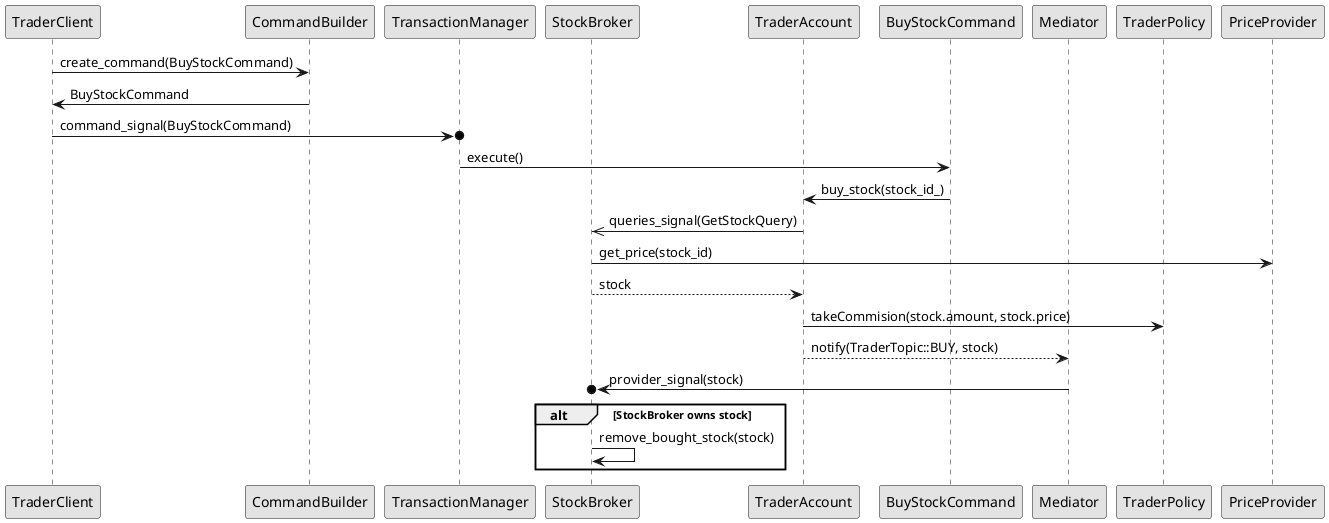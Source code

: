 @startuml StockMarketSequenceDiagramBuy
skinparam Monochrome true
skinparam Shadowing false

participant TraderClient 
participant CommandBuilder
participant TransactionManager  
participant StockBroker 
participant TraderAccount 
participant BuyStockCommand
participant Mediator 
participant TraderPolicy
participant PriceProvider 

TraderClient -> CommandBuilder: create_command(BuyStockCommand)
CommandBuilder -> TraderClient: BuyStockCommand
TraderClient ->o TransactionManager: command_signal(BuyStockCommand)
TransactionManager -> BuyStockCommand: execute()
BuyStockCommand -> TraderAccount: buy_stock(stock_id_)
TraderAccount ->> StockBroker: queries_signal(GetStockQuery)
StockBroker -> PriceProvider: get_price(stock_id)
StockBroker --> TraderAccount: stock 
TraderAccount -> TraderPolicy: takeCommision(stock.amount, stock.price)
TraderAccount --> Mediator: notify(TraderTopic::BUY, stock) 
Mediator ->o StockBroker: provider_signal(stock)  
alt StockBroker owns stock 
    StockBroker -> StockBroker: remove_bought_stock(stock) 
end 
@enduml